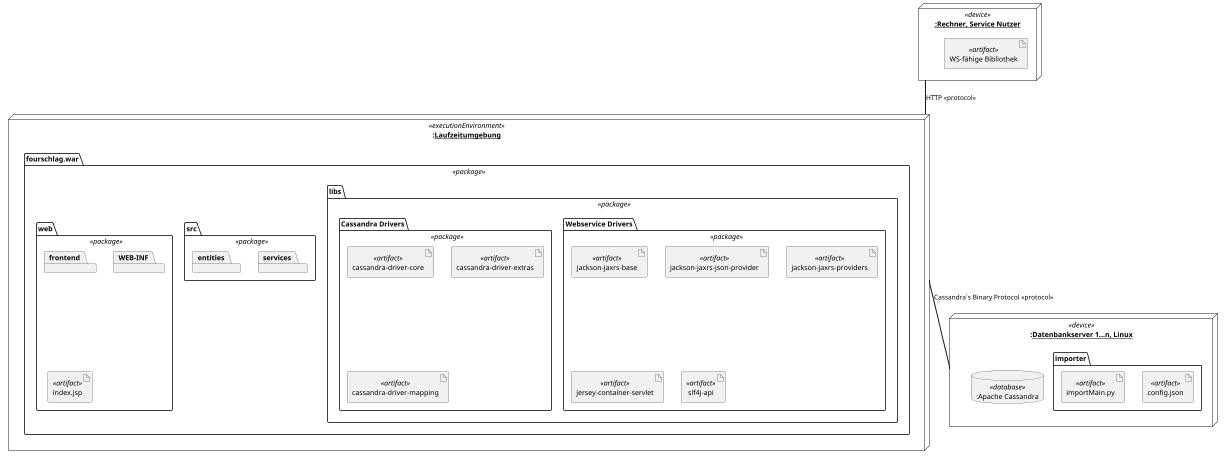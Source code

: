 @startuml

scale 0.5

node ":__Laufzeitumgebung__" as LZ <<executionEnvironment>> {

    package "fourschlag.war" <<package>>{

        'package "jmeter"{
        '   artifact "FourschlagTest.jmx" <<artifact>>
        '}

        package "libs" <<package>>{

            package "Webservice Drivers" <<package>>{
                artifact "jackson-jaxrs-base" <<artifact>>
                artifact "jackson-jaxrs-json-provider" <<artifact>>
                artifact "jackson-jaxrs-providers" <<artifact>>
                artifact "jersey-container-servlet" <<artifact>>
                artifact "slf4j-api" <<artifact>>
            }

            package "Cassandra Drivers" <<package>>{
                artifact "cassandra-driver-core" <<artifact>>
                artifact "cassandra-driver-extras" <<artifact>>
                artifact "cassandra-driver-mapping" <<artifact>>
            }
        }

        package "src" <<package>>{
            package "services"
            package "entities"

        }

        package "web" <<package>>{
            package "frontend"
            package "WEB-INF"
            artifact "index.jsp" <<artifact>>
        }
    }
}

node "__:Rechner, Service Nutzer__" as N2 <<device>>{

        artifact "WS-fähige Bibliothek" <<artifact>>
 }

node ":__Datenbankserver 1...n, Linux__" as N1 <<device>>{

    package "importer"{
        artifact "config.json" <<artifact>>
        artifact "importMain.py" <<artifact>>
    }
    database ":Apache Cassandra" as Cassandra <<database>>
}

LZ == N1: Cassandra´s Binary Protocol <<protocol>>
LZ =up= N2: HTTP <<protocol>>

@enduml